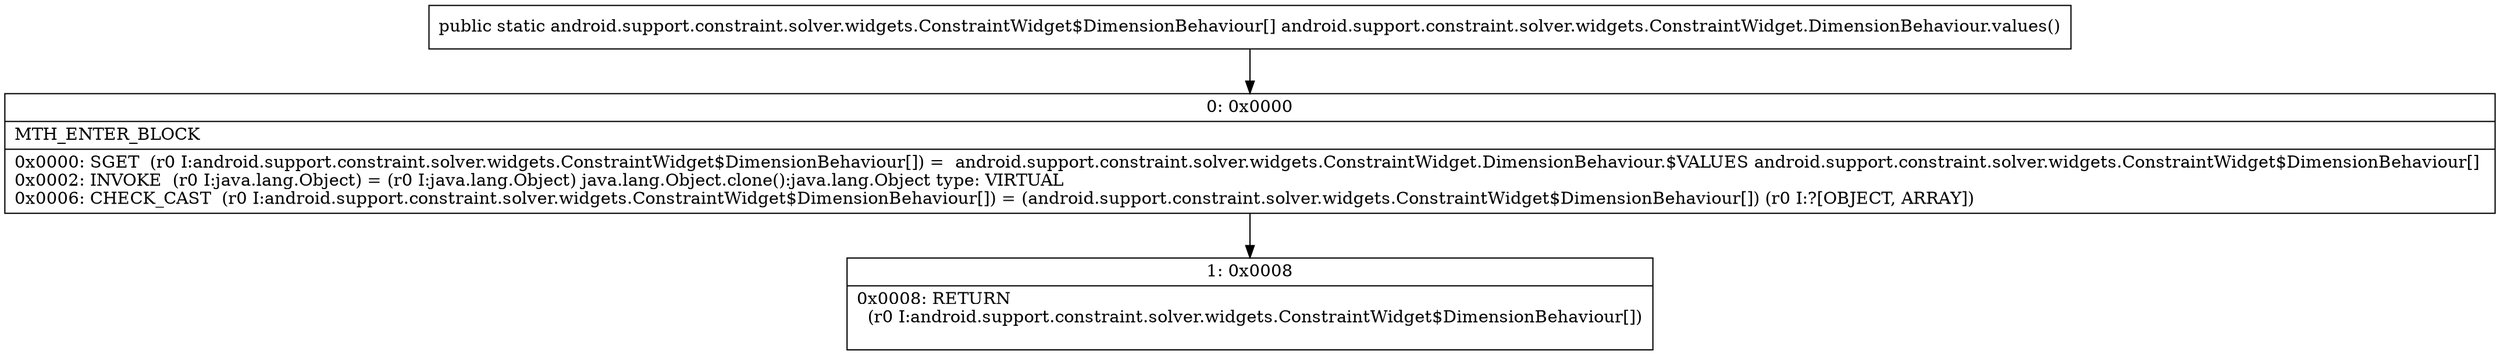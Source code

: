 digraph "CFG forandroid.support.constraint.solver.widgets.ConstraintWidget.DimensionBehaviour.values()[Landroid\/support\/constraint\/solver\/widgets\/ConstraintWidget$DimensionBehaviour;" {
Node_0 [shape=record,label="{0\:\ 0x0000|MTH_ENTER_BLOCK\l|0x0000: SGET  (r0 I:android.support.constraint.solver.widgets.ConstraintWidget$DimensionBehaviour[]) =  android.support.constraint.solver.widgets.ConstraintWidget.DimensionBehaviour.$VALUES android.support.constraint.solver.widgets.ConstraintWidget$DimensionBehaviour[] \l0x0002: INVOKE  (r0 I:java.lang.Object) = (r0 I:java.lang.Object) java.lang.Object.clone():java.lang.Object type: VIRTUAL \l0x0006: CHECK_CAST  (r0 I:android.support.constraint.solver.widgets.ConstraintWidget$DimensionBehaviour[]) = (android.support.constraint.solver.widgets.ConstraintWidget$DimensionBehaviour[]) (r0 I:?[OBJECT, ARRAY]) \l}"];
Node_1 [shape=record,label="{1\:\ 0x0008|0x0008: RETURN  \l  (r0 I:android.support.constraint.solver.widgets.ConstraintWidget$DimensionBehaviour[])\l \l}"];
MethodNode[shape=record,label="{public static android.support.constraint.solver.widgets.ConstraintWidget$DimensionBehaviour[] android.support.constraint.solver.widgets.ConstraintWidget.DimensionBehaviour.values() }"];
MethodNode -> Node_0;
Node_0 -> Node_1;
}

